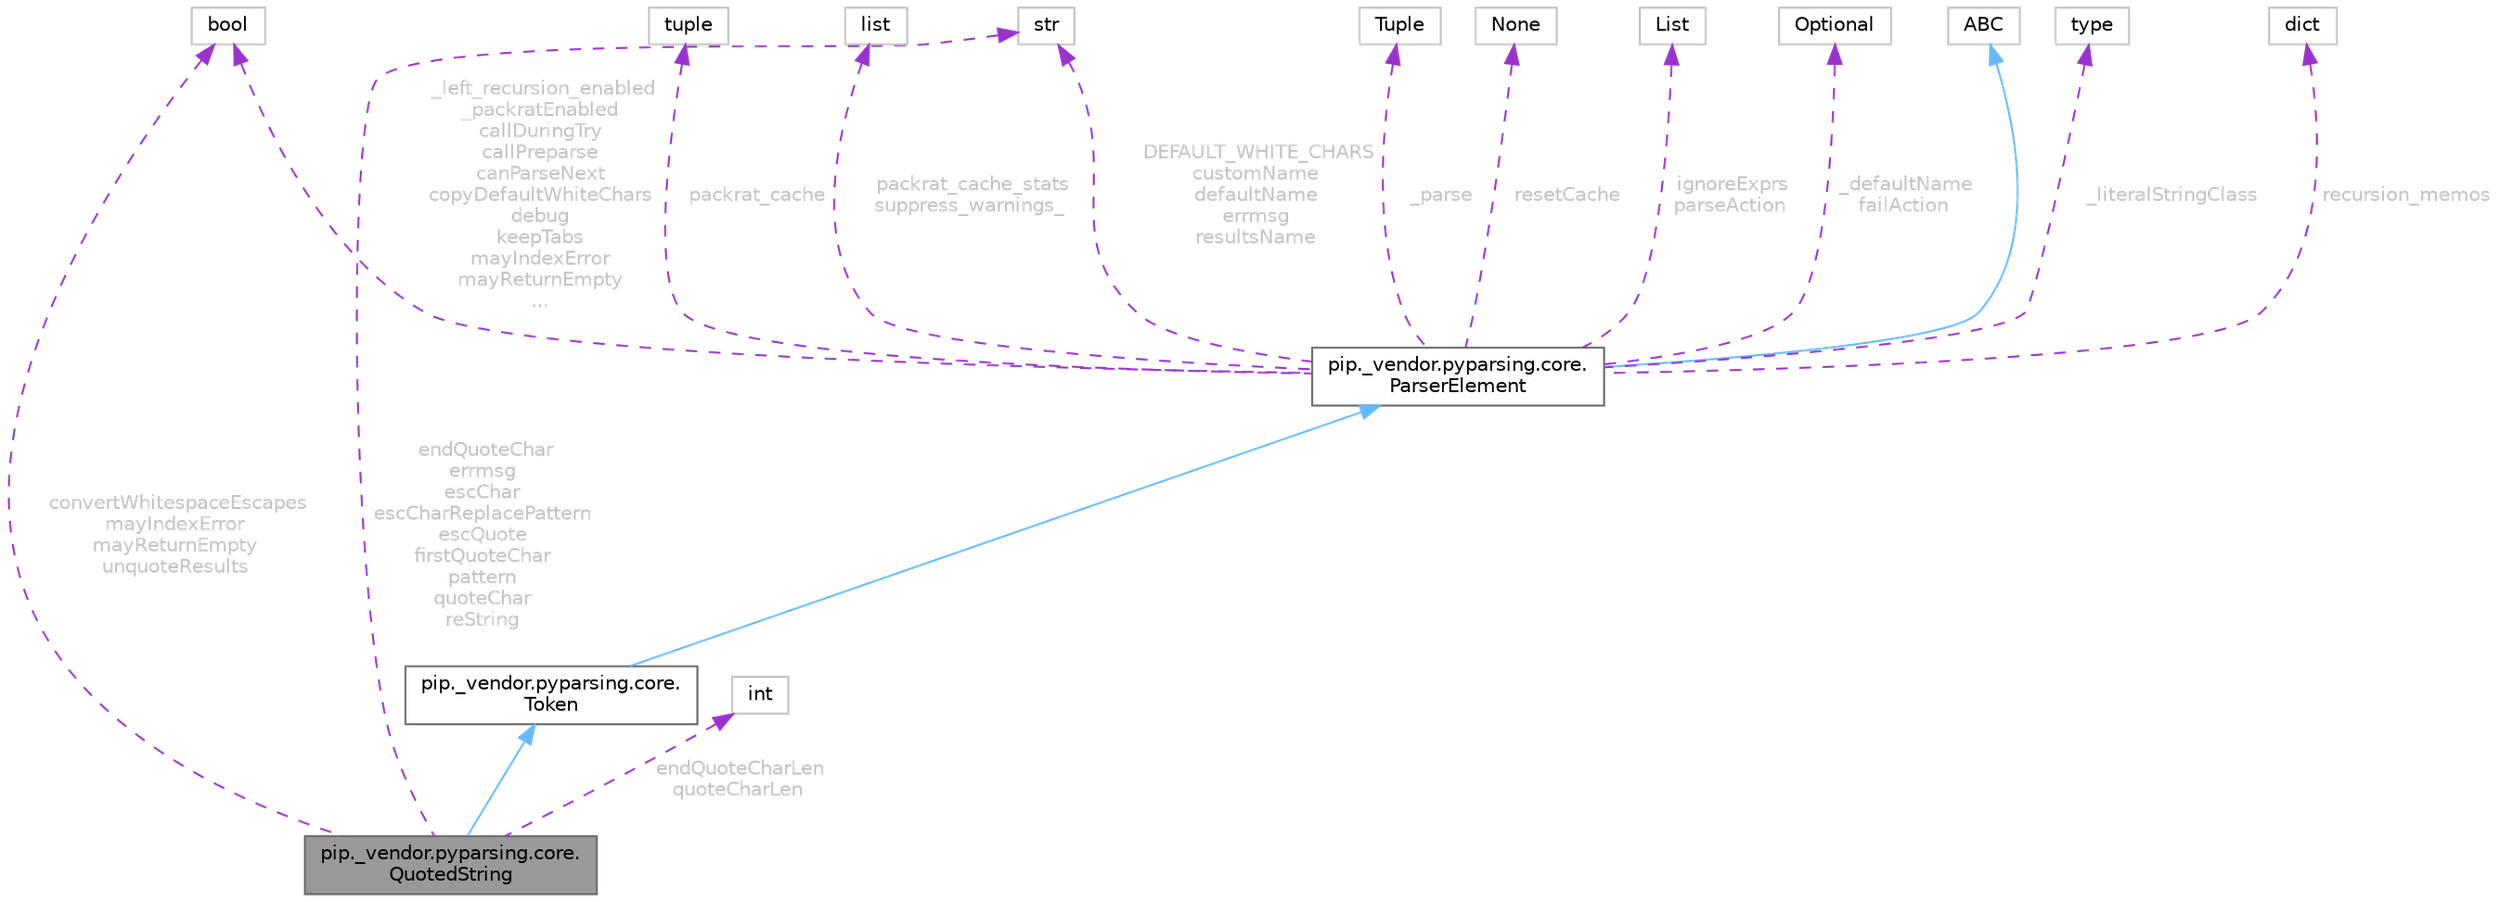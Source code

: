 digraph "pip._vendor.pyparsing.core.QuotedString"
{
 // LATEX_PDF_SIZE
  bgcolor="transparent";
  edge [fontname=Helvetica,fontsize=10,labelfontname=Helvetica,labelfontsize=10];
  node [fontname=Helvetica,fontsize=10,shape=box,height=0.2,width=0.4];
  Node1 [id="Node000001",label="pip._vendor.pyparsing.core.\lQuotedString",height=0.2,width=0.4,color="gray40", fillcolor="grey60", style="filled", fontcolor="black",tooltip=" "];
  Node2 -> Node1 [id="edge17_Node000001_Node000002",dir="back",color="steelblue1",style="solid",tooltip=" "];
  Node2 [id="Node000002",label="pip._vendor.pyparsing.core.\lToken",height=0.2,width=0.4,color="gray40", fillcolor="white", style="filled",URL="$dd/d9e/classpip_1_1__vendor_1_1pyparsing_1_1core_1_1Token.html",tooltip=" "];
  Node3 -> Node2 [id="edge18_Node000002_Node000003",dir="back",color="steelblue1",style="solid",tooltip=" "];
  Node3 [id="Node000003",label="pip._vendor.pyparsing.core.\lParserElement",height=0.2,width=0.4,color="gray40", fillcolor="white", style="filled",URL="$d5/d51/classpip_1_1__vendor_1_1pyparsing_1_1core_1_1ParserElement.html",tooltip=" "];
  Node4 -> Node3 [id="edge19_Node000003_Node000004",dir="back",color="steelblue1",style="solid",tooltip=" "];
  Node4 [id="Node000004",label="ABC",height=0.2,width=0.4,color="grey75", fillcolor="white", style="filled",URL="$dd/d9b/classABC.html",tooltip=" "];
  Node5 -> Node3 [id="edge20_Node000003_Node000005",dir="back",color="darkorchid3",style="dashed",tooltip=" ",label=" DEFAULT_WHITE_CHARS\ncustomName\ndefaultName\nerrmsg\nresultsName",fontcolor="grey" ];
  Node5 [id="Node000005",label="str",height=0.2,width=0.4,color="grey75", fillcolor="white", style="filled",tooltip=" "];
  Node6 -> Node3 [id="edge21_Node000003_Node000006",dir="back",color="darkorchid3",style="dashed",tooltip=" ",label=" _left_recursion_enabled\n_packratEnabled\ncallDuringTry\ncallPreparse\ncanParseNext\ncopyDefaultWhiteChars\ndebug\nkeepTabs\nmayIndexError\nmayReturnEmpty\n...",fontcolor="grey" ];
  Node6 [id="Node000006",label="bool",height=0.2,width=0.4,color="grey75", fillcolor="white", style="filled",tooltip=" "];
  Node7 -> Node3 [id="edge22_Node000003_Node000007",dir="back",color="darkorchid3",style="dashed",tooltip=" ",label=" _literalStringClass",fontcolor="grey" ];
  Node7 [id="Node000007",label="type",height=0.2,width=0.4,color="grey75", fillcolor="white", style="filled",tooltip=" "];
  Node8 -> Node3 [id="edge23_Node000003_Node000008",dir="back",color="darkorchid3",style="dashed",tooltip=" ",label=" recursion_memos",fontcolor="grey" ];
  Node8 [id="Node000008",label="dict",height=0.2,width=0.4,color="grey75", fillcolor="white", style="filled",tooltip=" "];
  Node9 -> Node3 [id="edge24_Node000003_Node000009",dir="back",color="darkorchid3",style="dashed",tooltip=" ",label=" packrat_cache",fontcolor="grey" ];
  Node9 [id="Node000009",label="tuple",height=0.2,width=0.4,color="grey75", fillcolor="white", style="filled",tooltip=" "];
  Node10 -> Node3 [id="edge25_Node000003_Node000010",dir="back",color="darkorchid3",style="dashed",tooltip=" ",label=" packrat_cache_stats\nsuppress_warnings_",fontcolor="grey" ];
  Node10 [id="Node000010",label="list",height=0.2,width=0.4,color="grey75", fillcolor="white", style="filled",tooltip=" "];
  Node11 -> Node3 [id="edge26_Node000003_Node000011",dir="back",color="darkorchid3",style="dashed",tooltip=" ",label=" _parse",fontcolor="grey" ];
  Node11 [id="Node000011",label="Tuple",height=0.2,width=0.4,color="grey75", fillcolor="white", style="filled",tooltip=" "];
  Node12 -> Node3 [id="edge27_Node000003_Node000012",dir="back",color="darkorchid3",style="dashed",tooltip=" ",label=" resetCache",fontcolor="grey" ];
  Node12 [id="Node000012",label="None",height=0.2,width=0.4,color="grey75", fillcolor="white", style="filled",tooltip=" "];
  Node13 -> Node3 [id="edge28_Node000003_Node000013",dir="back",color="darkorchid3",style="dashed",tooltip=" ",label=" ignoreExprs\nparseAction",fontcolor="grey" ];
  Node13 [id="Node000013",label="List",height=0.2,width=0.4,color="grey75", fillcolor="white", style="filled",tooltip=" "];
  Node14 -> Node3 [id="edge29_Node000003_Node000014",dir="back",color="darkorchid3",style="dashed",tooltip=" ",label=" _defaultName\nfailAction",fontcolor="grey" ];
  Node14 [id="Node000014",label="Optional",height=0.2,width=0.4,color="grey75", fillcolor="white", style="filled",tooltip=" "];
  Node5 -> Node1 [id="edge30_Node000001_Node000005",dir="back",color="darkorchid3",style="dashed",tooltip=" ",label=" endQuoteChar\nerrmsg\nescChar\nescCharReplacePattern\nescQuote\nfirstQuoteChar\npattern\nquoteChar\nreString",fontcolor="grey" ];
  Node15 -> Node1 [id="edge31_Node000001_Node000015",dir="back",color="darkorchid3",style="dashed",tooltip=" ",label=" endQuoteCharLen\nquoteCharLen",fontcolor="grey" ];
  Node15 [id="Node000015",label="int",height=0.2,width=0.4,color="grey75", fillcolor="white", style="filled",tooltip=" "];
  Node6 -> Node1 [id="edge32_Node000001_Node000006",dir="back",color="darkorchid3",style="dashed",tooltip=" ",label=" convertWhitespaceEscapes\nmayIndexError\nmayReturnEmpty\nunquoteResults",fontcolor="grey" ];
}

